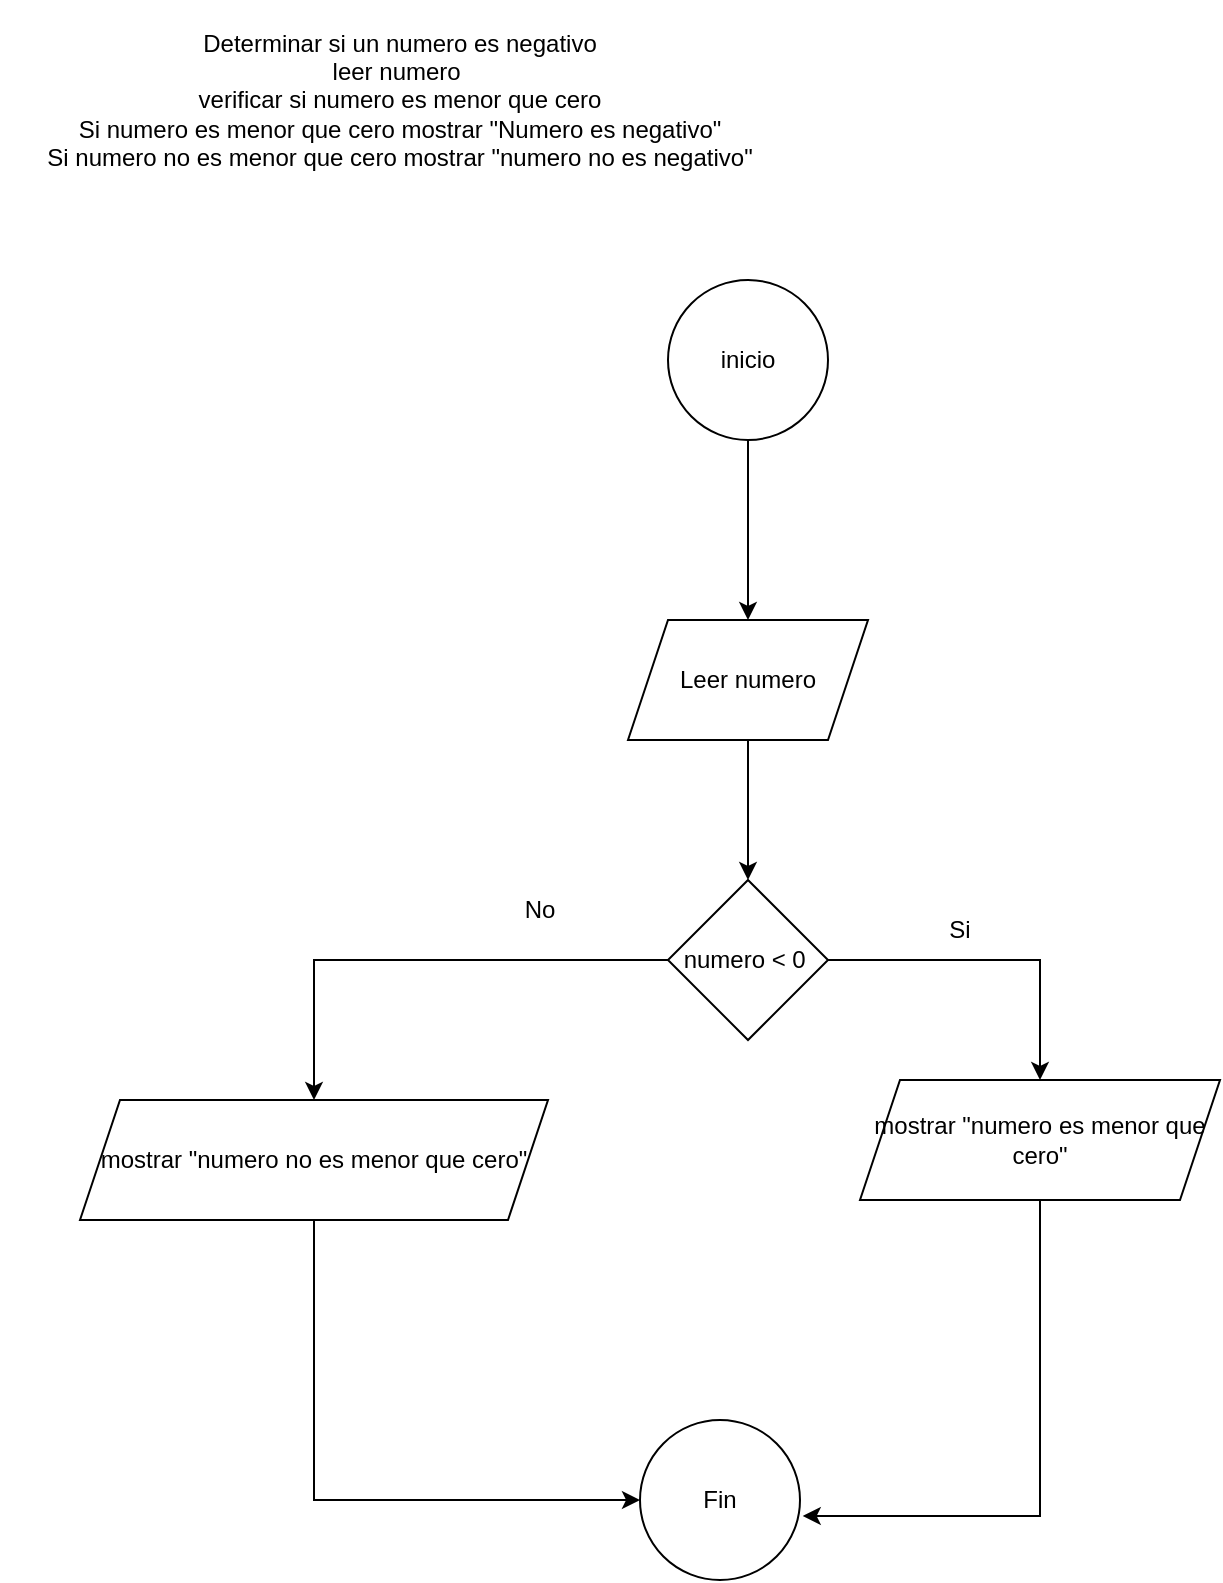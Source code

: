 <mxfile version="24.7.16">
  <diagram name="Page-1" id="zUtxqj9uM4W22OJXoysG">
    <mxGraphModel dx="1034" dy="412" grid="1" gridSize="10" guides="1" tooltips="1" connect="1" arrows="1" fold="1" page="1" pageScale="1" pageWidth="827" pageHeight="1169" math="0" shadow="0">
      <root>
        <mxCell id="0" />
        <mxCell id="1" parent="0" />
        <mxCell id="D5fFlwtKq16TZ2LnLt4--1" value="Determinar si un numero es negativo&lt;div&gt;leer numero&amp;nbsp;&lt;/div&gt;&lt;div&gt;verificar si numero es menor que cero&lt;/div&gt;&lt;div&gt;Si numero es menor que cero mostrar &quot;Numero es negativo&quot;&lt;/div&gt;&lt;div&gt;Si numero no es menor que cero mostrar &quot;numero no es negativo&quot;&lt;/div&gt;" style="text;html=1;align=center;verticalAlign=middle;whiteSpace=wrap;rounded=0;" vertex="1" parent="1">
          <mxGeometry x="40" y="30" width="400" height="100" as="geometry" />
        </mxCell>
        <mxCell id="D5fFlwtKq16TZ2LnLt4--4" value="" style="edgeStyle=orthogonalEdgeStyle;rounded=0;orthogonalLoop=1;jettySize=auto;html=1;" edge="1" parent="1" source="D5fFlwtKq16TZ2LnLt4--2" target="D5fFlwtKq16TZ2LnLt4--3">
          <mxGeometry relative="1" as="geometry" />
        </mxCell>
        <mxCell id="D5fFlwtKq16TZ2LnLt4--2" value="inicio" style="ellipse;whiteSpace=wrap;html=1;aspect=fixed;" vertex="1" parent="1">
          <mxGeometry x="374" y="170" width="80" height="80" as="geometry" />
        </mxCell>
        <mxCell id="D5fFlwtKq16TZ2LnLt4--6" value="" style="edgeStyle=orthogonalEdgeStyle;rounded=0;orthogonalLoop=1;jettySize=auto;html=1;" edge="1" parent="1" source="D5fFlwtKq16TZ2LnLt4--3" target="D5fFlwtKq16TZ2LnLt4--5">
          <mxGeometry relative="1" as="geometry" />
        </mxCell>
        <mxCell id="D5fFlwtKq16TZ2LnLt4--3" value="Leer numero" style="shape=parallelogram;perimeter=parallelogramPerimeter;whiteSpace=wrap;html=1;fixedSize=1;" vertex="1" parent="1">
          <mxGeometry x="354" y="340" width="120" height="60" as="geometry" />
        </mxCell>
        <mxCell id="D5fFlwtKq16TZ2LnLt4--8" value="" style="edgeStyle=orthogonalEdgeStyle;rounded=0;orthogonalLoop=1;jettySize=auto;html=1;" edge="1" parent="1" source="D5fFlwtKq16TZ2LnLt4--5" target="D5fFlwtKq16TZ2LnLt4--7">
          <mxGeometry relative="1" as="geometry" />
        </mxCell>
        <mxCell id="D5fFlwtKq16TZ2LnLt4--11" value="" style="edgeStyle=orthogonalEdgeStyle;rounded=0;orthogonalLoop=1;jettySize=auto;html=1;" edge="1" parent="1" source="D5fFlwtKq16TZ2LnLt4--5" target="D5fFlwtKq16TZ2LnLt4--10">
          <mxGeometry relative="1" as="geometry" />
        </mxCell>
        <mxCell id="D5fFlwtKq16TZ2LnLt4--5" value="numero &amp;lt; 0&amp;nbsp;" style="rhombus;whiteSpace=wrap;html=1;" vertex="1" parent="1">
          <mxGeometry x="374" y="470" width="80" height="80" as="geometry" />
        </mxCell>
        <mxCell id="D5fFlwtKq16TZ2LnLt4--7" value="mostrar &quot;numero es menor que cero&quot;" style="shape=parallelogram;perimeter=parallelogramPerimeter;whiteSpace=wrap;html=1;fixedSize=1;" vertex="1" parent="1">
          <mxGeometry x="470" y="570" width="180" height="60" as="geometry" />
        </mxCell>
        <mxCell id="D5fFlwtKq16TZ2LnLt4--9" value="Si" style="text;html=1;align=center;verticalAlign=middle;whiteSpace=wrap;rounded=0;" vertex="1" parent="1">
          <mxGeometry x="490" y="480" width="60" height="30" as="geometry" />
        </mxCell>
        <mxCell id="D5fFlwtKq16TZ2LnLt4--14" style="edgeStyle=orthogonalEdgeStyle;rounded=0;orthogonalLoop=1;jettySize=auto;html=1;entryX=0;entryY=0.5;entryDx=0;entryDy=0;exitX=0.5;exitY=1;exitDx=0;exitDy=0;" edge="1" parent="1" source="D5fFlwtKq16TZ2LnLt4--10" target="D5fFlwtKq16TZ2LnLt4--13">
          <mxGeometry relative="1" as="geometry" />
        </mxCell>
        <mxCell id="D5fFlwtKq16TZ2LnLt4--10" value="mostrar &quot;numero no es menor que cero&quot;" style="shape=parallelogram;perimeter=parallelogramPerimeter;whiteSpace=wrap;html=1;fixedSize=1;" vertex="1" parent="1">
          <mxGeometry x="80" y="580" width="234" height="60" as="geometry" />
        </mxCell>
        <mxCell id="D5fFlwtKq16TZ2LnLt4--12" value="No" style="text;html=1;align=center;verticalAlign=middle;whiteSpace=wrap;rounded=0;" vertex="1" parent="1">
          <mxGeometry x="280" y="470" width="60" height="30" as="geometry" />
        </mxCell>
        <mxCell id="D5fFlwtKq16TZ2LnLt4--13" value="Fin" style="ellipse;whiteSpace=wrap;html=1;aspect=fixed;" vertex="1" parent="1">
          <mxGeometry x="360" y="740" width="80" height="80" as="geometry" />
        </mxCell>
        <mxCell id="D5fFlwtKq16TZ2LnLt4--15" style="edgeStyle=orthogonalEdgeStyle;rounded=0;orthogonalLoop=1;jettySize=auto;html=1;entryX=1.017;entryY=0.6;entryDx=0;entryDy=0;entryPerimeter=0;exitX=0.5;exitY=1;exitDx=0;exitDy=0;" edge="1" parent="1" source="D5fFlwtKq16TZ2LnLt4--7" target="D5fFlwtKq16TZ2LnLt4--13">
          <mxGeometry relative="1" as="geometry">
            <Array as="points">
              <mxPoint x="560" y="788" />
            </Array>
          </mxGeometry>
        </mxCell>
      </root>
    </mxGraphModel>
  </diagram>
</mxfile>
